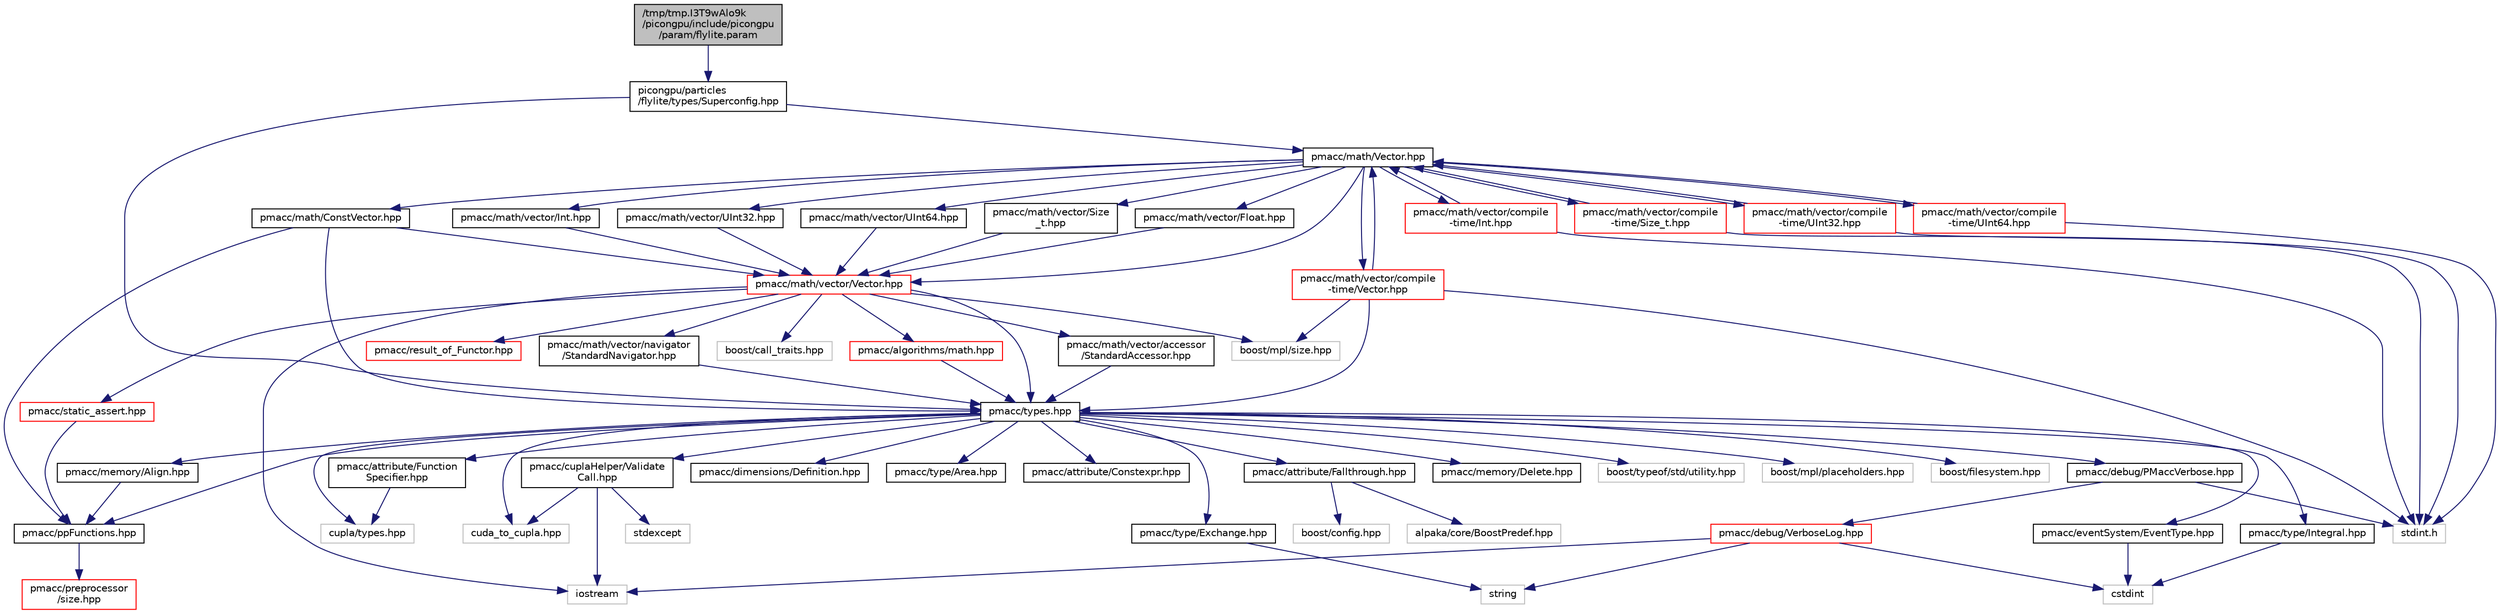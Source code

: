 digraph "/tmp/tmp.I3T9wAlo9k/picongpu/include/picongpu/param/flylite.param"
{
 // LATEX_PDF_SIZE
  edge [fontname="Helvetica",fontsize="10",labelfontname="Helvetica",labelfontsize="10"];
  node [fontname="Helvetica",fontsize="10",shape=record];
  Node1 [label="/tmp/tmp.I3T9wAlo9k\l/picongpu/include/picongpu\l/param/flylite.param",height=0.2,width=0.4,color="black", fillcolor="grey75", style="filled", fontcolor="black",tooltip=" "];
  Node1 -> Node2 [color="midnightblue",fontsize="10",style="solid",fontname="Helvetica"];
  Node2 [label="picongpu/particles\l/flylite/types/Superconfig.hpp",height=0.2,width=0.4,color="black", fillcolor="white", style="filled",URL="$_superconfig_8hpp_source.html",tooltip=" "];
  Node2 -> Node3 [color="midnightblue",fontsize="10",style="solid",fontname="Helvetica"];
  Node3 [label="pmacc/types.hpp",height=0.2,width=0.4,color="black", fillcolor="white", style="filled",URL="$types_8hpp_source.html",tooltip=" "];
  Node3 -> Node4 [color="midnightblue",fontsize="10",style="solid",fontname="Helvetica"];
  Node4 [label="cupla/types.hpp",height=0.2,width=0.4,color="grey75", fillcolor="white", style="filled",tooltip=" "];
  Node3 -> Node5 [color="midnightblue",fontsize="10",style="solid",fontname="Helvetica"];
  Node5 [label="cuda_to_cupla.hpp",height=0.2,width=0.4,color="grey75", fillcolor="white", style="filled",tooltip=" "];
  Node3 -> Node6 [color="midnightblue",fontsize="10",style="solid",fontname="Helvetica"];
  Node6 [label="pmacc/debug/PMaccVerbose.hpp",height=0.2,width=0.4,color="black", fillcolor="white", style="filled",URL="$_p_macc_verbose_8hpp_source.html",tooltip=" "];
  Node6 -> Node7 [color="midnightblue",fontsize="10",style="solid",fontname="Helvetica"];
  Node7 [label="pmacc/debug/VerboseLog.hpp",height=0.2,width=0.4,color="red", fillcolor="white", style="filled",URL="$_verbose_log_8hpp_source.html",tooltip=" "];
  Node7 -> Node9 [color="midnightblue",fontsize="10",style="solid",fontname="Helvetica"];
  Node9 [label="string",height=0.2,width=0.4,color="grey75", fillcolor="white", style="filled",tooltip=" "];
  Node7 -> Node11 [color="midnightblue",fontsize="10",style="solid",fontname="Helvetica"];
  Node11 [label="iostream",height=0.2,width=0.4,color="grey75", fillcolor="white", style="filled",tooltip=" "];
  Node7 -> Node13 [color="midnightblue",fontsize="10",style="solid",fontname="Helvetica"];
  Node13 [label="cstdint",height=0.2,width=0.4,color="grey75", fillcolor="white", style="filled",tooltip=" "];
  Node6 -> Node14 [color="midnightblue",fontsize="10",style="solid",fontname="Helvetica"];
  Node14 [label="stdint.h",height=0.2,width=0.4,color="grey75", fillcolor="white", style="filled",tooltip=" "];
  Node3 -> Node15 [color="midnightblue",fontsize="10",style="solid",fontname="Helvetica"];
  Node15 [label="pmacc/ppFunctions.hpp",height=0.2,width=0.4,color="black", fillcolor="white", style="filled",URL="$pp_functions_8hpp_source.html",tooltip=" "];
  Node15 -> Node16 [color="midnightblue",fontsize="10",style="solid",fontname="Helvetica"];
  Node16 [label="pmacc/preprocessor\l/size.hpp",height=0.2,width=0.4,color="red", fillcolor="white", style="filled",URL="$size_8hpp_source.html",tooltip=" "];
  Node3 -> Node18 [color="midnightblue",fontsize="10",style="solid",fontname="Helvetica"];
  Node18 [label="pmacc/dimensions/Definition.hpp",height=0.2,width=0.4,color="black", fillcolor="white", style="filled",URL="$_definition_8hpp_source.html",tooltip=" "];
  Node3 -> Node19 [color="midnightblue",fontsize="10",style="solid",fontname="Helvetica"];
  Node19 [label="pmacc/type/Area.hpp",height=0.2,width=0.4,color="black", fillcolor="white", style="filled",URL="$_area_8hpp_source.html",tooltip=" "];
  Node3 -> Node20 [color="midnightblue",fontsize="10",style="solid",fontname="Helvetica"];
  Node20 [label="pmacc/type/Integral.hpp",height=0.2,width=0.4,color="black", fillcolor="white", style="filled",URL="$_integral_8hpp_source.html",tooltip=" "];
  Node20 -> Node13 [color="midnightblue",fontsize="10",style="solid",fontname="Helvetica"];
  Node3 -> Node21 [color="midnightblue",fontsize="10",style="solid",fontname="Helvetica"];
  Node21 [label="pmacc/type/Exchange.hpp",height=0.2,width=0.4,color="black", fillcolor="white", style="filled",URL="$type_2_exchange_8hpp_source.html",tooltip=" "];
  Node21 -> Node9 [color="midnightblue",fontsize="10",style="solid",fontname="Helvetica"];
  Node3 -> Node22 [color="midnightblue",fontsize="10",style="solid",fontname="Helvetica"];
  Node22 [label="pmacc/attribute/Function\lSpecifier.hpp",height=0.2,width=0.4,color="black", fillcolor="white", style="filled",URL="$_function_specifier_8hpp_source.html",tooltip=" "];
  Node22 -> Node4 [color="midnightblue",fontsize="10",style="solid",fontname="Helvetica"];
  Node3 -> Node23 [color="midnightblue",fontsize="10",style="solid",fontname="Helvetica"];
  Node23 [label="pmacc/attribute/Constexpr.hpp",height=0.2,width=0.4,color="black", fillcolor="white", style="filled",URL="$_constexpr_8hpp_source.html",tooltip=" "];
  Node3 -> Node24 [color="midnightblue",fontsize="10",style="solid",fontname="Helvetica"];
  Node24 [label="pmacc/attribute/Fallthrough.hpp",height=0.2,width=0.4,color="black", fillcolor="white", style="filled",URL="$_fallthrough_8hpp_source.html",tooltip=" "];
  Node24 -> Node25 [color="midnightblue",fontsize="10",style="solid",fontname="Helvetica"];
  Node25 [label="boost/config.hpp",height=0.2,width=0.4,color="grey75", fillcolor="white", style="filled",tooltip=" "];
  Node24 -> Node26 [color="midnightblue",fontsize="10",style="solid",fontname="Helvetica"];
  Node26 [label="alpaka/core/BoostPredef.hpp",height=0.2,width=0.4,color="grey75", fillcolor="white", style="filled",tooltip=" "];
  Node3 -> Node27 [color="midnightblue",fontsize="10",style="solid",fontname="Helvetica"];
  Node27 [label="pmacc/eventSystem/EventType.hpp",height=0.2,width=0.4,color="black", fillcolor="white", style="filled",URL="$_event_type_8hpp_source.html",tooltip=" "];
  Node27 -> Node13 [color="midnightblue",fontsize="10",style="solid",fontname="Helvetica"];
  Node3 -> Node28 [color="midnightblue",fontsize="10",style="solid",fontname="Helvetica"];
  Node28 [label="pmacc/cuplaHelper/Validate\lCall.hpp",height=0.2,width=0.4,color="black", fillcolor="white", style="filled",URL="$_validate_call_8hpp_source.html",tooltip=" "];
  Node28 -> Node5 [color="midnightblue",fontsize="10",style="solid",fontname="Helvetica"];
  Node28 -> Node11 [color="midnightblue",fontsize="10",style="solid",fontname="Helvetica"];
  Node28 -> Node29 [color="midnightblue",fontsize="10",style="solid",fontname="Helvetica"];
  Node29 [label="stdexcept",height=0.2,width=0.4,color="grey75", fillcolor="white", style="filled",tooltip=" "];
  Node3 -> Node30 [color="midnightblue",fontsize="10",style="solid",fontname="Helvetica"];
  Node30 [label="pmacc/memory/Align.hpp",height=0.2,width=0.4,color="black", fillcolor="white", style="filled",URL="$_align_8hpp_source.html",tooltip=" "];
  Node30 -> Node15 [color="midnightblue",fontsize="10",style="solid",fontname="Helvetica"];
  Node3 -> Node31 [color="midnightblue",fontsize="10",style="solid",fontname="Helvetica"];
  Node31 [label="pmacc/memory/Delete.hpp",height=0.2,width=0.4,color="black", fillcolor="white", style="filled",URL="$_delete_8hpp_source.html",tooltip=" "];
  Node3 -> Node32 [color="midnightblue",fontsize="10",style="solid",fontname="Helvetica"];
  Node32 [label="boost/typeof/std/utility.hpp",height=0.2,width=0.4,color="grey75", fillcolor="white", style="filled",tooltip=" "];
  Node3 -> Node33 [color="midnightblue",fontsize="10",style="solid",fontname="Helvetica"];
  Node33 [label="boost/mpl/placeholders.hpp",height=0.2,width=0.4,color="grey75", fillcolor="white", style="filled",tooltip=" "];
  Node3 -> Node34 [color="midnightblue",fontsize="10",style="solid",fontname="Helvetica"];
  Node34 [label="boost/filesystem.hpp",height=0.2,width=0.4,color="grey75", fillcolor="white", style="filled",tooltip=" "];
  Node2 -> Node35 [color="midnightblue",fontsize="10",style="solid",fontname="Helvetica"];
  Node35 [label="pmacc/math/Vector.hpp",height=0.2,width=0.4,color="black", fillcolor="white", style="filled",URL="$pmacc_2math_2vector_8hpp_source.html",tooltip=" "];
  Node35 -> Node36 [color="midnightblue",fontsize="10",style="solid",fontname="Helvetica"];
  Node36 [label="pmacc/math/vector/Vector.hpp",height=0.2,width=0.4,color="red", fillcolor="white", style="filled",URL="$pmacc_2math_2vector_2vector_8hpp_source.html",tooltip=" "];
  Node36 -> Node37 [color="midnightblue",fontsize="10",style="solid",fontname="Helvetica"];
  Node37 [label="pmacc/math/vector/accessor\l/StandardAccessor.hpp",height=0.2,width=0.4,color="black", fillcolor="white", style="filled",URL="$_standard_accessor_8hpp_source.html",tooltip=" "];
  Node37 -> Node3 [color="midnightblue",fontsize="10",style="solid",fontname="Helvetica"];
  Node36 -> Node38 [color="midnightblue",fontsize="10",style="solid",fontname="Helvetica"];
  Node38 [label="pmacc/math/vector/navigator\l/StandardNavigator.hpp",height=0.2,width=0.4,color="black", fillcolor="white", style="filled",URL="$_standard_navigator_8hpp_source.html",tooltip=" "];
  Node38 -> Node3 [color="midnightblue",fontsize="10",style="solid",fontname="Helvetica"];
  Node36 -> Node39 [color="midnightblue",fontsize="10",style="solid",fontname="Helvetica"];
  Node39 [label="pmacc/result_of_Functor.hpp",height=0.2,width=0.4,color="red", fillcolor="white", style="filled",URL="$result__of___functor_8hpp_source.html",tooltip=" "];
  Node36 -> Node41 [color="midnightblue",fontsize="10",style="solid",fontname="Helvetica"];
  Node41 [label="pmacc/static_assert.hpp",height=0.2,width=0.4,color="red", fillcolor="white", style="filled",URL="$static__assert_8hpp_source.html",tooltip=" "];
  Node41 -> Node15 [color="midnightblue",fontsize="10",style="solid",fontname="Helvetica"];
  Node36 -> Node3 [color="midnightblue",fontsize="10",style="solid",fontname="Helvetica"];
  Node36 -> Node43 [color="midnightblue",fontsize="10",style="solid",fontname="Helvetica"];
  Node43 [label="pmacc/algorithms/math.hpp",height=0.2,width=0.4,color="red", fillcolor="white", style="filled",URL="$math_8hpp_source.html",tooltip=" "];
  Node43 -> Node3 [color="midnightblue",fontsize="10",style="solid",fontname="Helvetica"];
  Node36 -> Node58 [color="midnightblue",fontsize="10",style="solid",fontname="Helvetica"];
  Node58 [label="boost/mpl/size.hpp",height=0.2,width=0.4,color="grey75", fillcolor="white", style="filled",tooltip=" "];
  Node36 -> Node59 [color="midnightblue",fontsize="10",style="solid",fontname="Helvetica"];
  Node59 [label="boost/call_traits.hpp",height=0.2,width=0.4,color="grey75", fillcolor="white", style="filled",tooltip=" "];
  Node36 -> Node11 [color="midnightblue",fontsize="10",style="solid",fontname="Helvetica"];
  Node35 -> Node61 [color="midnightblue",fontsize="10",style="solid",fontname="Helvetica"];
  Node61 [label="pmacc/math/vector/Int.hpp",height=0.2,width=0.4,color="black", fillcolor="white", style="filled",URL="$_int_8hpp_source.html",tooltip=" "];
  Node61 -> Node36 [color="midnightblue",fontsize="10",style="solid",fontname="Helvetica"];
  Node35 -> Node62 [color="midnightblue",fontsize="10",style="solid",fontname="Helvetica"];
  Node62 [label="pmacc/math/vector/UInt32.hpp",height=0.2,width=0.4,color="black", fillcolor="white", style="filled",URL="$_u_int32_8hpp_source.html",tooltip=" "];
  Node62 -> Node36 [color="midnightblue",fontsize="10",style="solid",fontname="Helvetica"];
  Node35 -> Node63 [color="midnightblue",fontsize="10",style="solid",fontname="Helvetica"];
  Node63 [label="pmacc/math/vector/UInt64.hpp",height=0.2,width=0.4,color="black", fillcolor="white", style="filled",URL="$_u_int64_8hpp_source.html",tooltip=" "];
  Node63 -> Node36 [color="midnightblue",fontsize="10",style="solid",fontname="Helvetica"];
  Node35 -> Node64 [color="midnightblue",fontsize="10",style="solid",fontname="Helvetica"];
  Node64 [label="pmacc/math/vector/Size\l_t.hpp",height=0.2,width=0.4,color="black", fillcolor="white", style="filled",URL="$_size__t_8hpp_source.html",tooltip=" "];
  Node64 -> Node36 [color="midnightblue",fontsize="10",style="solid",fontname="Helvetica"];
  Node35 -> Node65 [color="midnightblue",fontsize="10",style="solid",fontname="Helvetica"];
  Node65 [label="pmacc/math/vector/Float.hpp",height=0.2,width=0.4,color="black", fillcolor="white", style="filled",URL="$_float_8hpp_source.html",tooltip=" "];
  Node65 -> Node36 [color="midnightblue",fontsize="10",style="solid",fontname="Helvetica"];
  Node35 -> Node66 [color="midnightblue",fontsize="10",style="solid",fontname="Helvetica"];
  Node66 [label="pmacc/math/ConstVector.hpp",height=0.2,width=0.4,color="black", fillcolor="white", style="filled",URL="$_const_vector_8hpp_source.html",tooltip=" "];
  Node66 -> Node36 [color="midnightblue",fontsize="10",style="solid",fontname="Helvetica"];
  Node66 -> Node15 [color="midnightblue",fontsize="10",style="solid",fontname="Helvetica"];
  Node66 -> Node3 [color="midnightblue",fontsize="10",style="solid",fontname="Helvetica"];
  Node35 -> Node67 [color="midnightblue",fontsize="10",style="solid",fontname="Helvetica"];
  Node67 [label="pmacc/math/vector/compile\l-time/Vector.hpp",height=0.2,width=0.4,color="red", fillcolor="white", style="filled",URL="$pmacc_2math_2vector_2compile-time_2vector_8hpp_source.html",tooltip=" "];
  Node67 -> Node58 [color="midnightblue",fontsize="10",style="solid",fontname="Helvetica"];
  Node67 -> Node35 [color="midnightblue",fontsize="10",style="solid",fontname="Helvetica"];
  Node67 -> Node3 [color="midnightblue",fontsize="10",style="solid",fontname="Helvetica"];
  Node67 -> Node14 [color="midnightblue",fontsize="10",style="solid",fontname="Helvetica"];
  Node35 -> Node79 [color="midnightblue",fontsize="10",style="solid",fontname="Helvetica"];
  Node79 [label="pmacc/math/vector/compile\l-time/Int.hpp",height=0.2,width=0.4,color="red", fillcolor="white", style="filled",URL="$compile-time_2_int_8hpp_source.html",tooltip=" "];
  Node79 -> Node14 [color="midnightblue",fontsize="10",style="solid",fontname="Helvetica"];
  Node79 -> Node35 [color="midnightblue",fontsize="10",style="solid",fontname="Helvetica"];
  Node35 -> Node81 [color="midnightblue",fontsize="10",style="solid",fontname="Helvetica"];
  Node81 [label="pmacc/math/vector/compile\l-time/Size_t.hpp",height=0.2,width=0.4,color="red", fillcolor="white", style="filled",URL="$compile-time_2_size__t_8hpp_source.html",tooltip=" "];
  Node81 -> Node14 [color="midnightblue",fontsize="10",style="solid",fontname="Helvetica"];
  Node81 -> Node35 [color="midnightblue",fontsize="10",style="solid",fontname="Helvetica"];
  Node35 -> Node82 [color="midnightblue",fontsize="10",style="solid",fontname="Helvetica"];
  Node82 [label="pmacc/math/vector/compile\l-time/UInt32.hpp",height=0.2,width=0.4,color="red", fillcolor="white", style="filled",URL="$compile-time_2_u_int32_8hpp_source.html",tooltip=" "];
  Node82 -> Node14 [color="midnightblue",fontsize="10",style="solid",fontname="Helvetica"];
  Node82 -> Node35 [color="midnightblue",fontsize="10",style="solid",fontname="Helvetica"];
  Node35 -> Node83 [color="midnightblue",fontsize="10",style="solid",fontname="Helvetica"];
  Node83 [label="pmacc/math/vector/compile\l-time/UInt64.hpp",height=0.2,width=0.4,color="red", fillcolor="white", style="filled",URL="$compile-time_2_u_int64_8hpp_source.html",tooltip=" "];
  Node83 -> Node14 [color="midnightblue",fontsize="10",style="solid",fontname="Helvetica"];
  Node83 -> Node35 [color="midnightblue",fontsize="10",style="solid",fontname="Helvetica"];
}
